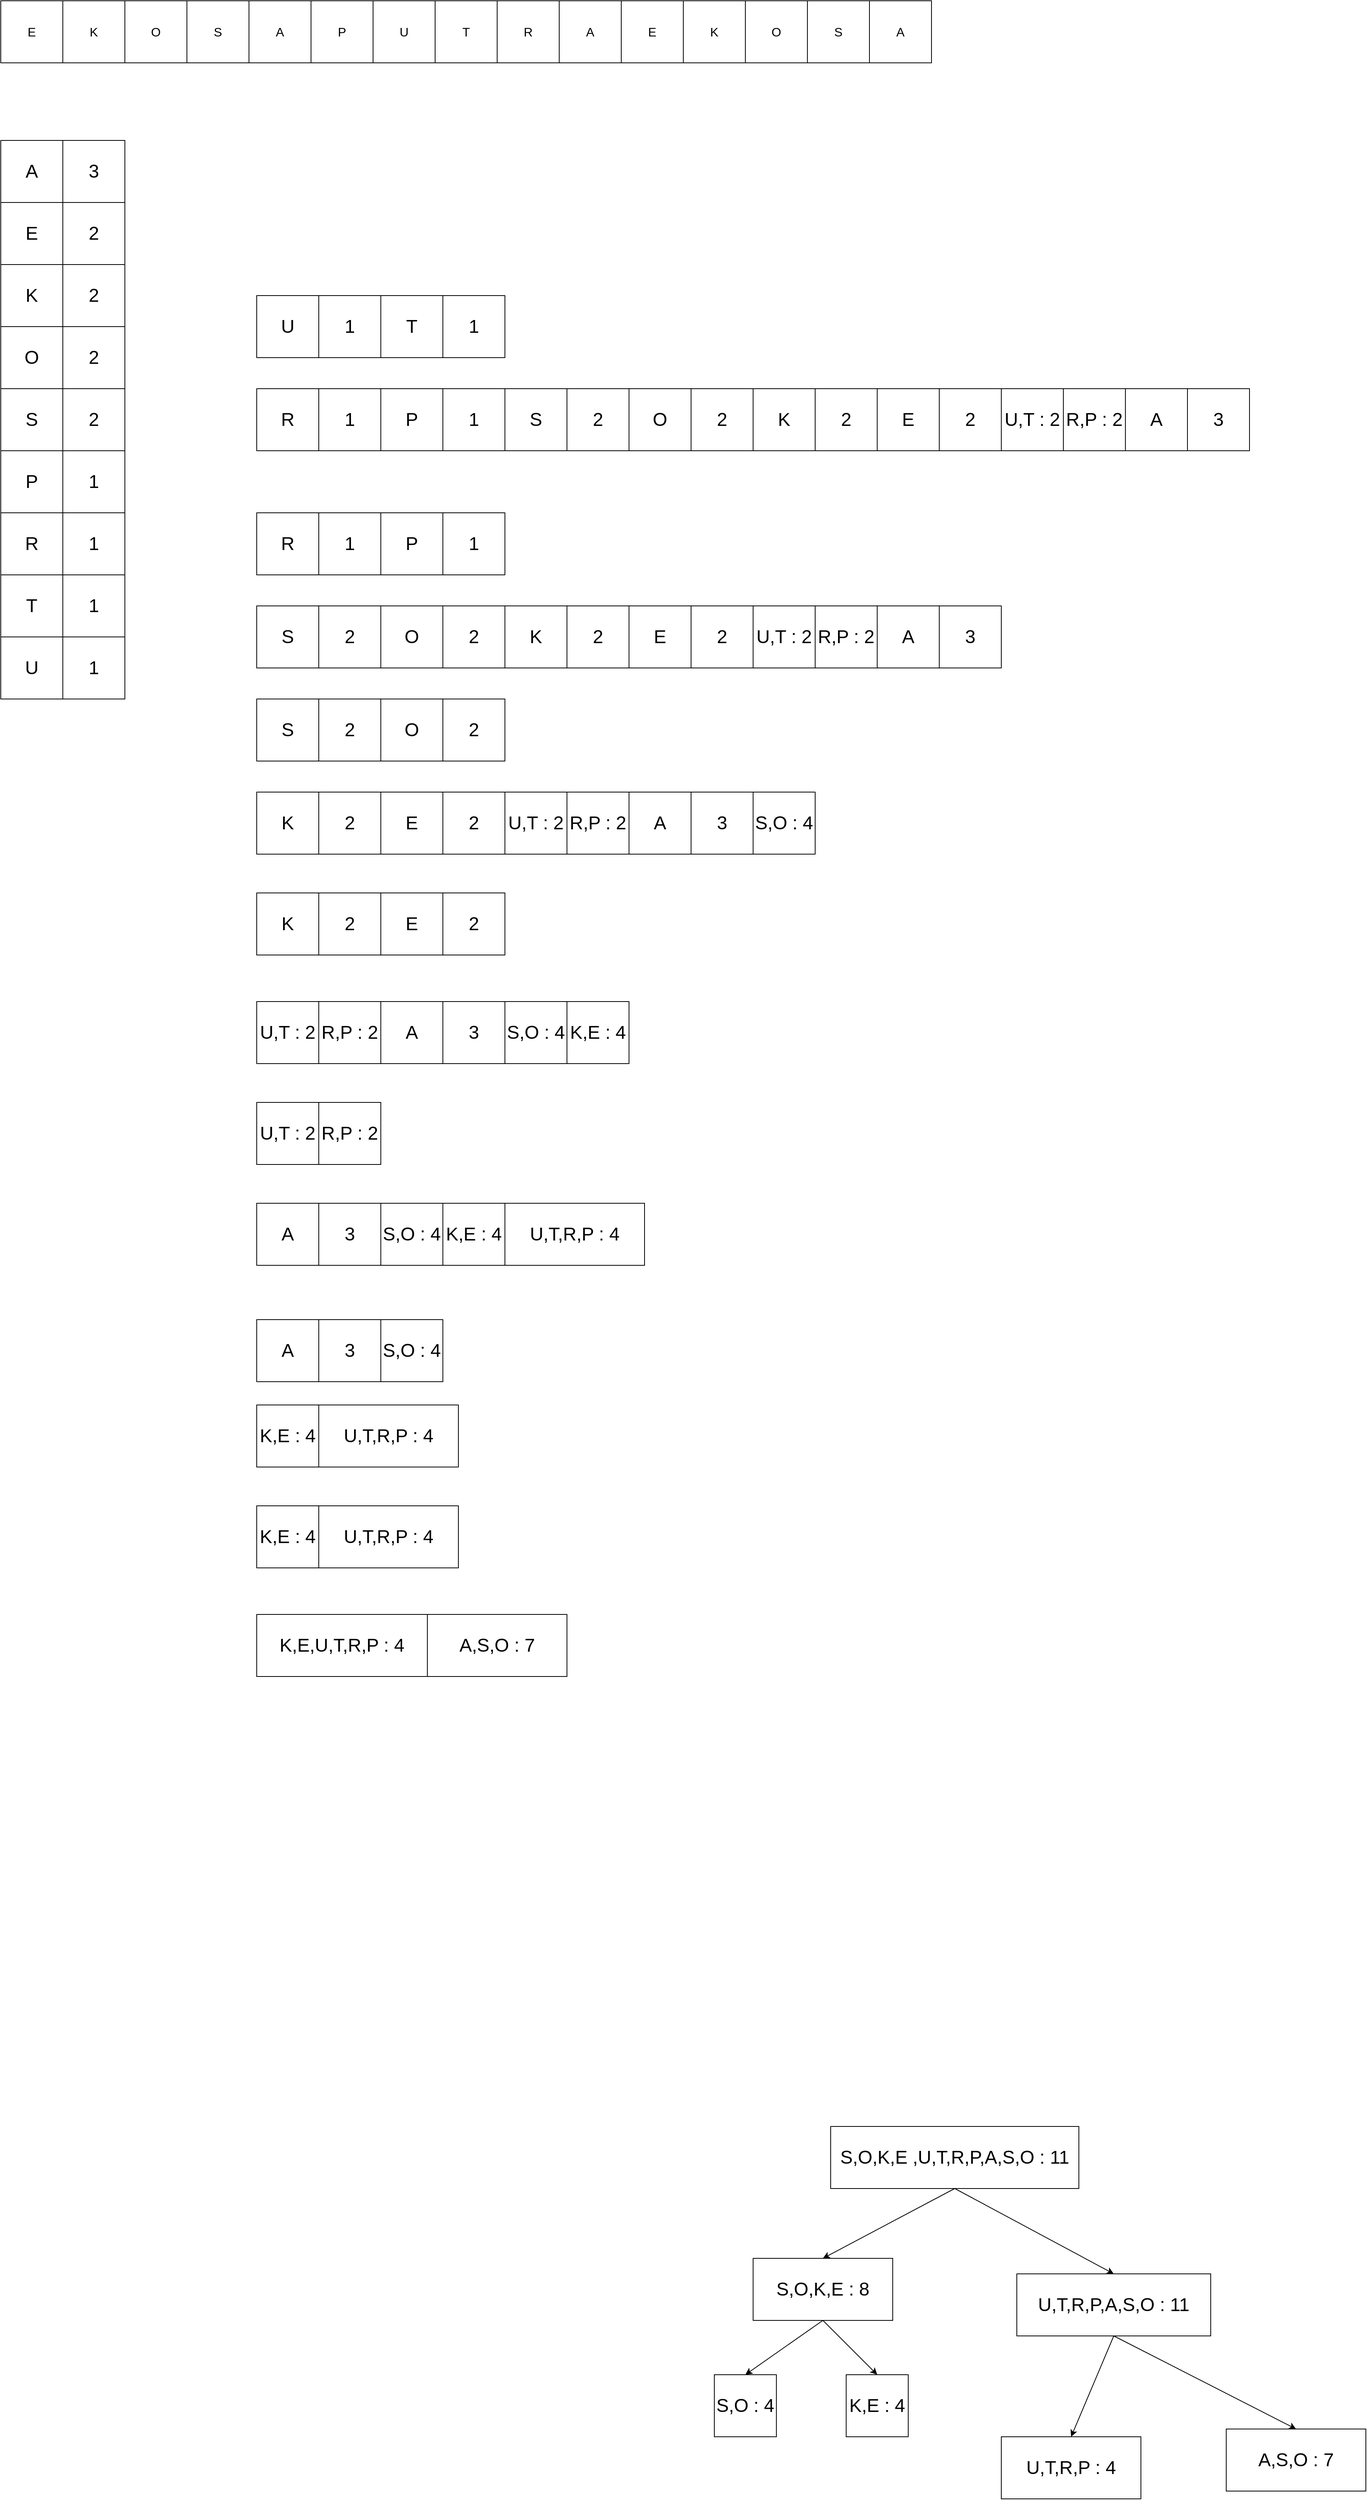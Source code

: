 <mxfile version="14.1.9" type="github">
  <diagram id="KEnG766yOONvj4ruCacH" name="Halaman-1">
    <mxGraphModel dx="1806" dy="1066" grid="1" gridSize="10" guides="1" tooltips="1" connect="1" arrows="1" fold="1" page="1" pageScale="1" pageWidth="50000" pageHeight="50000" math="0" shadow="0">
      <root>
        <mxCell id="0" />
        <mxCell id="1" parent="0" />
        <mxCell id="IFljUYkTpTAAz3V6eXWY-1" value="&lt;font size=&quot;3&quot;&gt;E&lt;/font&gt;" style="whiteSpace=wrap;html=1;aspect=fixed;" vertex="1" parent="1">
          <mxGeometry x="70" y="60" width="80" height="80" as="geometry" />
        </mxCell>
        <mxCell id="IFljUYkTpTAAz3V6eXWY-2" value="&lt;font size=&quot;3&quot;&gt;K&lt;/font&gt;" style="whiteSpace=wrap;html=1;aspect=fixed;" vertex="1" parent="1">
          <mxGeometry x="150" y="60" width="80" height="80" as="geometry" />
        </mxCell>
        <mxCell id="IFljUYkTpTAAz3V6eXWY-3" value="&lt;font size=&quot;3&quot;&gt;O&lt;/font&gt;" style="whiteSpace=wrap;html=1;aspect=fixed;" vertex="1" parent="1">
          <mxGeometry x="230" y="60" width="80" height="80" as="geometry" />
        </mxCell>
        <mxCell id="IFljUYkTpTAAz3V6eXWY-4" value="&lt;font size=&quot;3&quot;&gt;S&lt;/font&gt;" style="whiteSpace=wrap;html=1;aspect=fixed;" vertex="1" parent="1">
          <mxGeometry x="310" y="60" width="80" height="80" as="geometry" />
        </mxCell>
        <mxCell id="IFljUYkTpTAAz3V6eXWY-5" value="&lt;font size=&quot;3&quot;&gt;A&lt;/font&gt;" style="whiteSpace=wrap;html=1;aspect=fixed;" vertex="1" parent="1">
          <mxGeometry x="390" y="60" width="80" height="80" as="geometry" />
        </mxCell>
        <mxCell id="IFljUYkTpTAAz3V6eXWY-6" value="&lt;font size=&quot;3&quot;&gt;P&lt;/font&gt;" style="whiteSpace=wrap;html=1;aspect=fixed;" vertex="1" parent="1">
          <mxGeometry x="470" y="60" width="80" height="80" as="geometry" />
        </mxCell>
        <mxCell id="IFljUYkTpTAAz3V6eXWY-7" value="&lt;font size=&quot;3&quot;&gt;U&lt;/font&gt;" style="whiteSpace=wrap;html=1;aspect=fixed;" vertex="1" parent="1">
          <mxGeometry x="550" y="60" width="80" height="80" as="geometry" />
        </mxCell>
        <mxCell id="IFljUYkTpTAAz3V6eXWY-8" value="&lt;font size=&quot;3&quot;&gt;T&lt;/font&gt;" style="whiteSpace=wrap;html=1;aspect=fixed;" vertex="1" parent="1">
          <mxGeometry x="630" y="60" width="80" height="80" as="geometry" />
        </mxCell>
        <mxCell id="IFljUYkTpTAAz3V6eXWY-9" value="&lt;font size=&quot;3&quot;&gt;R&lt;/font&gt;" style="whiteSpace=wrap;html=1;aspect=fixed;" vertex="1" parent="1">
          <mxGeometry x="710" y="60" width="80" height="80" as="geometry" />
        </mxCell>
        <mxCell id="IFljUYkTpTAAz3V6eXWY-10" value="&lt;font size=&quot;3&quot;&gt;A&lt;/font&gt;" style="whiteSpace=wrap;html=1;aspect=fixed;" vertex="1" parent="1">
          <mxGeometry x="790" y="60" width="80" height="80" as="geometry" />
        </mxCell>
        <mxCell id="IFljUYkTpTAAz3V6eXWY-11" value="&lt;font size=&quot;3&quot;&gt;E&lt;/font&gt;" style="whiteSpace=wrap;html=1;aspect=fixed;" vertex="1" parent="1">
          <mxGeometry x="870" y="60" width="80" height="80" as="geometry" />
        </mxCell>
        <mxCell id="IFljUYkTpTAAz3V6eXWY-12" value="&lt;font size=&quot;3&quot;&gt;K&lt;/font&gt;" style="whiteSpace=wrap;html=1;aspect=fixed;" vertex="1" parent="1">
          <mxGeometry x="950" y="60" width="80" height="80" as="geometry" />
        </mxCell>
        <mxCell id="IFljUYkTpTAAz3V6eXWY-13" value="&lt;font size=&quot;3&quot;&gt;O&lt;/font&gt;" style="whiteSpace=wrap;html=1;aspect=fixed;" vertex="1" parent="1">
          <mxGeometry x="1030" y="60" width="80" height="80" as="geometry" />
        </mxCell>
        <mxCell id="IFljUYkTpTAAz3V6eXWY-14" value="&lt;font size=&quot;3&quot;&gt;S&lt;/font&gt;" style="whiteSpace=wrap;html=1;aspect=fixed;" vertex="1" parent="1">
          <mxGeometry x="1110" y="60" width="80" height="80" as="geometry" />
        </mxCell>
        <mxCell id="IFljUYkTpTAAz3V6eXWY-15" value="&lt;font size=&quot;3&quot;&gt;A&lt;/font&gt;" style="whiteSpace=wrap;html=1;aspect=fixed;" vertex="1" parent="1">
          <mxGeometry x="1190" y="60" width="80" height="80" as="geometry" />
        </mxCell>
        <mxCell id="IFljUYkTpTAAz3V6eXWY-16" value="&lt;font style=&quot;font-size: 24px&quot;&gt;E&lt;/font&gt;" style="whiteSpace=wrap;html=1;aspect=fixed;" vertex="1" parent="1">
          <mxGeometry x="70" y="320" width="80" height="80" as="geometry" />
        </mxCell>
        <mxCell id="IFljUYkTpTAAz3V6eXWY-17" value="&lt;font style=&quot;font-size: 24px&quot;&gt;K&lt;/font&gt;" style="whiteSpace=wrap;html=1;aspect=fixed;" vertex="1" parent="1">
          <mxGeometry x="70" y="400" width="80" height="80" as="geometry" />
        </mxCell>
        <mxCell id="IFljUYkTpTAAz3V6eXWY-18" value="&lt;font style=&quot;font-size: 24px&quot;&gt;O&lt;/font&gt;" style="whiteSpace=wrap;html=1;aspect=fixed;" vertex="1" parent="1">
          <mxGeometry x="70" y="480" width="80" height="80" as="geometry" />
        </mxCell>
        <mxCell id="IFljUYkTpTAAz3V6eXWY-19" value="&lt;font style=&quot;font-size: 24px&quot;&gt;S&lt;/font&gt;" style="whiteSpace=wrap;html=1;aspect=fixed;" vertex="1" parent="1">
          <mxGeometry x="70" y="560" width="80" height="80" as="geometry" />
        </mxCell>
        <mxCell id="IFljUYkTpTAAz3V6eXWY-20" value="&lt;font style=&quot;font-size: 24px&quot;&gt;A&lt;/font&gt;" style="whiteSpace=wrap;html=1;aspect=fixed;" vertex="1" parent="1">
          <mxGeometry x="70" y="240" width="80" height="80" as="geometry" />
        </mxCell>
        <mxCell id="IFljUYkTpTAAz3V6eXWY-21" value="&lt;font style=&quot;font-size: 24px&quot;&gt;2&lt;/font&gt;" style="whiteSpace=wrap;html=1;aspect=fixed;" vertex="1" parent="1">
          <mxGeometry x="150" y="320" width="80" height="80" as="geometry" />
        </mxCell>
        <mxCell id="IFljUYkTpTAAz3V6eXWY-22" value="&lt;font style=&quot;font-size: 24px&quot;&gt;2&lt;/font&gt;" style="whiteSpace=wrap;html=1;aspect=fixed;" vertex="1" parent="1">
          <mxGeometry x="150" y="400" width="80" height="80" as="geometry" />
        </mxCell>
        <mxCell id="IFljUYkTpTAAz3V6eXWY-23" value="&lt;font style=&quot;font-size: 24px&quot;&gt;2&lt;/font&gt;" style="whiteSpace=wrap;html=1;aspect=fixed;" vertex="1" parent="1">
          <mxGeometry x="150" y="480" width="80" height="80" as="geometry" />
        </mxCell>
        <mxCell id="IFljUYkTpTAAz3V6eXWY-24" value="&lt;font style=&quot;font-size: 24px&quot;&gt;2&lt;/font&gt;" style="whiteSpace=wrap;html=1;aspect=fixed;" vertex="1" parent="1">
          <mxGeometry x="150" y="560" width="80" height="80" as="geometry" />
        </mxCell>
        <mxCell id="IFljUYkTpTAAz3V6eXWY-25" value="&lt;font style=&quot;font-size: 24px&quot;&gt;3&lt;/font&gt;" style="whiteSpace=wrap;html=1;aspect=fixed;" vertex="1" parent="1">
          <mxGeometry x="150" y="240" width="80" height="80" as="geometry" />
        </mxCell>
        <mxCell id="IFljUYkTpTAAz3V6eXWY-26" value="&lt;font style=&quot;font-size: 24px&quot;&gt;P&lt;/font&gt;" style="whiteSpace=wrap;html=1;aspect=fixed;" vertex="1" parent="1">
          <mxGeometry x="70" y="640" width="80" height="80" as="geometry" />
        </mxCell>
        <mxCell id="IFljUYkTpTAAz3V6eXWY-27" value="&lt;span style=&quot;font-size: 24px&quot;&gt;1&lt;/span&gt;" style="whiteSpace=wrap;html=1;aspect=fixed;" vertex="1" parent="1">
          <mxGeometry x="150" y="640" width="80" height="80" as="geometry" />
        </mxCell>
        <mxCell id="IFljUYkTpTAAz3V6eXWY-28" value="&lt;font style=&quot;font-size: 24px&quot;&gt;U&lt;/font&gt;" style="whiteSpace=wrap;html=1;aspect=fixed;" vertex="1" parent="1">
          <mxGeometry x="70" y="880" width="80" height="80" as="geometry" />
        </mxCell>
        <mxCell id="IFljUYkTpTAAz3V6eXWY-29" value="&lt;span style=&quot;font-size: 24px&quot;&gt;1&lt;/span&gt;" style="whiteSpace=wrap;html=1;aspect=fixed;" vertex="1" parent="1">
          <mxGeometry x="150" y="880" width="80" height="80" as="geometry" />
        </mxCell>
        <mxCell id="IFljUYkTpTAAz3V6eXWY-30" value="&lt;font style=&quot;font-size: 24px&quot;&gt;T&lt;/font&gt;" style="whiteSpace=wrap;html=1;aspect=fixed;" vertex="1" parent="1">
          <mxGeometry x="70" y="800" width="80" height="80" as="geometry" />
        </mxCell>
        <mxCell id="IFljUYkTpTAAz3V6eXWY-31" value="&lt;span style=&quot;font-size: 24px&quot;&gt;1&lt;/span&gt;" style="whiteSpace=wrap;html=1;aspect=fixed;" vertex="1" parent="1">
          <mxGeometry x="150" y="800" width="80" height="80" as="geometry" />
        </mxCell>
        <mxCell id="IFljUYkTpTAAz3V6eXWY-32" value="&lt;font style=&quot;font-size: 24px&quot;&gt;R&lt;/font&gt;" style="whiteSpace=wrap;html=1;aspect=fixed;" vertex="1" parent="1">
          <mxGeometry x="70" y="720" width="80" height="80" as="geometry" />
        </mxCell>
        <mxCell id="IFljUYkTpTAAz3V6eXWY-33" value="&lt;span style=&quot;font-size: 24px&quot;&gt;1&lt;/span&gt;" style="whiteSpace=wrap;html=1;aspect=fixed;" vertex="1" parent="1">
          <mxGeometry x="150" y="720" width="80" height="80" as="geometry" />
        </mxCell>
        <mxCell id="IFljUYkTpTAAz3V6eXWY-81" value="&lt;font style=&quot;font-size: 24px&quot;&gt;R&lt;/font&gt;" style="whiteSpace=wrap;html=1;aspect=fixed;" vertex="1" parent="1">
          <mxGeometry x="400" y="560" width="80" height="80" as="geometry" />
        </mxCell>
        <mxCell id="IFljUYkTpTAAz3V6eXWY-82" value="&lt;span style=&quot;font-size: 24px&quot;&gt;1&lt;/span&gt;" style="whiteSpace=wrap;html=1;aspect=fixed;" vertex="1" parent="1">
          <mxGeometry x="480" y="560" width="80" height="80" as="geometry" />
        </mxCell>
        <mxCell id="IFljUYkTpTAAz3V6eXWY-83" value="&lt;font style=&quot;font-size: 24px&quot;&gt;P&lt;/font&gt;" style="whiteSpace=wrap;html=1;aspect=fixed;" vertex="1" parent="1">
          <mxGeometry x="560" y="560" width="80" height="80" as="geometry" />
        </mxCell>
        <mxCell id="IFljUYkTpTAAz3V6eXWY-84" value="&lt;span style=&quot;font-size: 24px&quot;&gt;1&lt;/span&gt;" style="whiteSpace=wrap;html=1;aspect=fixed;" vertex="1" parent="1">
          <mxGeometry x="640" y="560" width="80" height="80" as="geometry" />
        </mxCell>
        <mxCell id="IFljUYkTpTAAz3V6eXWY-85" value="&lt;font style=&quot;font-size: 24px&quot;&gt;S&lt;/font&gt;" style="whiteSpace=wrap;html=1;aspect=fixed;" vertex="1" parent="1">
          <mxGeometry x="400" y="840" width="80" height="80" as="geometry" />
        </mxCell>
        <mxCell id="IFljUYkTpTAAz3V6eXWY-86" value="&lt;font style=&quot;font-size: 24px&quot;&gt;2&lt;/font&gt;" style="whiteSpace=wrap;html=1;aspect=fixed;" vertex="1" parent="1">
          <mxGeometry x="480" y="840" width="80" height="80" as="geometry" />
        </mxCell>
        <mxCell id="IFljUYkTpTAAz3V6eXWY-87" value="&lt;font style=&quot;font-size: 24px&quot;&gt;O&lt;/font&gt;" style="whiteSpace=wrap;html=1;aspect=fixed;" vertex="1" parent="1">
          <mxGeometry x="560" y="840" width="80" height="80" as="geometry" />
        </mxCell>
        <mxCell id="IFljUYkTpTAAz3V6eXWY-88" value="&lt;font style=&quot;font-size: 24px&quot;&gt;2&lt;/font&gt;" style="whiteSpace=wrap;html=1;aspect=fixed;" vertex="1" parent="1">
          <mxGeometry x="640" y="840" width="80" height="80" as="geometry" />
        </mxCell>
        <mxCell id="IFljUYkTpTAAz3V6eXWY-89" value="&lt;font style=&quot;font-size: 24px&quot;&gt;K&lt;/font&gt;" style="whiteSpace=wrap;html=1;aspect=fixed;" vertex="1" parent="1">
          <mxGeometry x="720" y="840" width="80" height="80" as="geometry" />
        </mxCell>
        <mxCell id="IFljUYkTpTAAz3V6eXWY-90" value="&lt;font style=&quot;font-size: 24px&quot;&gt;2&lt;/font&gt;" style="whiteSpace=wrap;html=1;aspect=fixed;" vertex="1" parent="1">
          <mxGeometry x="800" y="840" width="80" height="80" as="geometry" />
        </mxCell>
        <mxCell id="IFljUYkTpTAAz3V6eXWY-91" value="&lt;font style=&quot;font-size: 24px&quot;&gt;E&lt;/font&gt;" style="whiteSpace=wrap;html=1;aspect=fixed;" vertex="1" parent="1">
          <mxGeometry x="880" y="840" width="80" height="80" as="geometry" />
        </mxCell>
        <mxCell id="IFljUYkTpTAAz3V6eXWY-92" value="&lt;font style=&quot;font-size: 24px&quot;&gt;2&lt;/font&gt;" style="whiteSpace=wrap;html=1;aspect=fixed;" vertex="1" parent="1">
          <mxGeometry x="960" y="840" width="80" height="80" as="geometry" />
        </mxCell>
        <mxCell id="IFljUYkTpTAAz3V6eXWY-93" value="&lt;font style=&quot;font-size: 24px&quot;&gt;A&lt;/font&gt;" style="whiteSpace=wrap;html=1;aspect=fixed;" vertex="1" parent="1">
          <mxGeometry x="1200" y="840" width="80" height="80" as="geometry" />
        </mxCell>
        <mxCell id="IFljUYkTpTAAz3V6eXWY-94" value="&lt;font style=&quot;font-size: 24px&quot;&gt;3&lt;/font&gt;" style="whiteSpace=wrap;html=1;aspect=fixed;" vertex="1" parent="1">
          <mxGeometry x="1280" y="840" width="80" height="80" as="geometry" />
        </mxCell>
        <mxCell id="IFljUYkTpTAAz3V6eXWY-95" value="&lt;font style=&quot;font-size: 24px&quot;&gt;U&lt;/font&gt;" style="whiteSpace=wrap;html=1;aspect=fixed;" vertex="1" parent="1">
          <mxGeometry x="400" y="440" width="80" height="80" as="geometry" />
        </mxCell>
        <mxCell id="IFljUYkTpTAAz3V6eXWY-96" value="&lt;span style=&quot;font-size: 24px&quot;&gt;1&lt;/span&gt;" style="whiteSpace=wrap;html=1;aspect=fixed;" vertex="1" parent="1">
          <mxGeometry x="480" y="440" width="80" height="80" as="geometry" />
        </mxCell>
        <mxCell id="IFljUYkTpTAAz3V6eXWY-97" value="&lt;font style=&quot;font-size: 24px&quot;&gt;T&lt;/font&gt;" style="whiteSpace=wrap;html=1;aspect=fixed;" vertex="1" parent="1">
          <mxGeometry x="560" y="440" width="80" height="80" as="geometry" />
        </mxCell>
        <mxCell id="IFljUYkTpTAAz3V6eXWY-98" value="&lt;span style=&quot;font-size: 24px&quot;&gt;1&lt;/span&gt;" style="whiteSpace=wrap;html=1;aspect=fixed;" vertex="1" parent="1">
          <mxGeometry x="640" y="440" width="80" height="80" as="geometry" />
        </mxCell>
        <mxCell id="IFljUYkTpTAAz3V6eXWY-99" value="&lt;span style=&quot;font-size: 24px&quot;&gt;U,T : 2&lt;/span&gt;" style="whiteSpace=wrap;html=1;aspect=fixed;" vertex="1" parent="1">
          <mxGeometry x="1040" y="840" width="80" height="80" as="geometry" />
        </mxCell>
        <mxCell id="IFljUYkTpTAAz3V6eXWY-105" value="&lt;font style=&quot;font-size: 24px&quot;&gt;R&lt;/font&gt;" style="whiteSpace=wrap;html=1;aspect=fixed;" vertex="1" parent="1">
          <mxGeometry x="400" y="720" width="80" height="80" as="geometry" />
        </mxCell>
        <mxCell id="IFljUYkTpTAAz3V6eXWY-106" value="&lt;span style=&quot;font-size: 24px&quot;&gt;1&lt;/span&gt;" style="whiteSpace=wrap;html=1;aspect=fixed;" vertex="1" parent="1">
          <mxGeometry x="480" y="720" width="80" height="80" as="geometry" />
        </mxCell>
        <mxCell id="IFljUYkTpTAAz3V6eXWY-107" value="&lt;font style=&quot;font-size: 24px&quot;&gt;P&lt;/font&gt;" style="whiteSpace=wrap;html=1;aspect=fixed;" vertex="1" parent="1">
          <mxGeometry x="560" y="720" width="80" height="80" as="geometry" />
        </mxCell>
        <mxCell id="IFljUYkTpTAAz3V6eXWY-108" value="&lt;span style=&quot;font-size: 24px&quot;&gt;1&lt;/span&gt;" style="whiteSpace=wrap;html=1;aspect=fixed;" vertex="1" parent="1">
          <mxGeometry x="640" y="720" width="80" height="80" as="geometry" />
        </mxCell>
        <mxCell id="IFljUYkTpTAAz3V6eXWY-109" value="&lt;span style=&quot;font-size: 24px&quot;&gt;R,P : 2&lt;/span&gt;" style="whiteSpace=wrap;html=1;aspect=fixed;" vertex="1" parent="1">
          <mxGeometry x="1120" y="840" width="80" height="80" as="geometry" />
        </mxCell>
        <mxCell id="IFljUYkTpTAAz3V6eXWY-110" value="&lt;font style=&quot;font-size: 24px&quot;&gt;S&lt;/font&gt;" style="whiteSpace=wrap;html=1;aspect=fixed;" vertex="1" parent="1">
          <mxGeometry x="400" y="960" width="80" height="80" as="geometry" />
        </mxCell>
        <mxCell id="IFljUYkTpTAAz3V6eXWY-111" value="&lt;font style=&quot;font-size: 24px&quot;&gt;2&lt;/font&gt;" style="whiteSpace=wrap;html=1;aspect=fixed;" vertex="1" parent="1">
          <mxGeometry x="480" y="960" width="80" height="80" as="geometry" />
        </mxCell>
        <mxCell id="IFljUYkTpTAAz3V6eXWY-112" value="&lt;font style=&quot;font-size: 24px&quot;&gt;O&lt;/font&gt;" style="whiteSpace=wrap;html=1;aspect=fixed;" vertex="1" parent="1">
          <mxGeometry x="560" y="960" width="80" height="80" as="geometry" />
        </mxCell>
        <mxCell id="IFljUYkTpTAAz3V6eXWY-113" value="&lt;font style=&quot;font-size: 24px&quot;&gt;2&lt;/font&gt;" style="whiteSpace=wrap;html=1;aspect=fixed;" vertex="1" parent="1">
          <mxGeometry x="640" y="960" width="80" height="80" as="geometry" />
        </mxCell>
        <mxCell id="IFljUYkTpTAAz3V6eXWY-114" value="&lt;font style=&quot;font-size: 24px&quot;&gt;S,O : 4&lt;/font&gt;" style="whiteSpace=wrap;html=1;aspect=fixed;" vertex="1" parent="1">
          <mxGeometry x="1040" y="1080" width="80" height="80" as="geometry" />
        </mxCell>
        <mxCell id="IFljUYkTpTAAz3V6eXWY-115" value="&lt;font style=&quot;font-size: 24px&quot;&gt;K&lt;/font&gt;" style="whiteSpace=wrap;html=1;aspect=fixed;" vertex="1" parent="1">
          <mxGeometry x="400" y="1080" width="80" height="80" as="geometry" />
        </mxCell>
        <mxCell id="IFljUYkTpTAAz3V6eXWY-116" value="&lt;font style=&quot;font-size: 24px&quot;&gt;2&lt;/font&gt;" style="whiteSpace=wrap;html=1;aspect=fixed;" vertex="1" parent="1">
          <mxGeometry x="480" y="1080" width="80" height="80" as="geometry" />
        </mxCell>
        <mxCell id="IFljUYkTpTAAz3V6eXWY-117" value="&lt;font style=&quot;font-size: 24px&quot;&gt;E&lt;/font&gt;" style="whiteSpace=wrap;html=1;aspect=fixed;" vertex="1" parent="1">
          <mxGeometry x="560" y="1080" width="80" height="80" as="geometry" />
        </mxCell>
        <mxCell id="IFljUYkTpTAAz3V6eXWY-118" value="&lt;font style=&quot;font-size: 24px&quot;&gt;2&lt;/font&gt;" style="whiteSpace=wrap;html=1;aspect=fixed;" vertex="1" parent="1">
          <mxGeometry x="640" y="1080" width="80" height="80" as="geometry" />
        </mxCell>
        <mxCell id="IFljUYkTpTAAz3V6eXWY-119" value="&lt;font style=&quot;font-size: 24px&quot;&gt;A&lt;/font&gt;" style="whiteSpace=wrap;html=1;aspect=fixed;" vertex="1" parent="1">
          <mxGeometry x="880" y="1080" width="80" height="80" as="geometry" />
        </mxCell>
        <mxCell id="IFljUYkTpTAAz3V6eXWY-120" value="&lt;font style=&quot;font-size: 24px&quot;&gt;3&lt;/font&gt;" style="whiteSpace=wrap;html=1;aspect=fixed;" vertex="1" parent="1">
          <mxGeometry x="960" y="1080" width="80" height="80" as="geometry" />
        </mxCell>
        <mxCell id="IFljUYkTpTAAz3V6eXWY-121" value="&lt;span style=&quot;font-size: 24px&quot;&gt;U,T : 2&lt;/span&gt;" style="whiteSpace=wrap;html=1;aspect=fixed;" vertex="1" parent="1">
          <mxGeometry x="720" y="1080" width="80" height="80" as="geometry" />
        </mxCell>
        <mxCell id="IFljUYkTpTAAz3V6eXWY-122" value="&lt;span style=&quot;font-size: 24px&quot;&gt;R,P : 2&lt;/span&gt;" style="whiteSpace=wrap;html=1;aspect=fixed;" vertex="1" parent="1">
          <mxGeometry x="800" y="1080" width="80" height="80" as="geometry" />
        </mxCell>
        <mxCell id="IFljUYkTpTAAz3V6eXWY-123" value="&lt;font style=&quot;font-size: 24px&quot;&gt;K&lt;/font&gt;" style="whiteSpace=wrap;html=1;aspect=fixed;" vertex="1" parent="1">
          <mxGeometry x="400" y="1210" width="80" height="80" as="geometry" />
        </mxCell>
        <mxCell id="IFljUYkTpTAAz3V6eXWY-124" value="&lt;font style=&quot;font-size: 24px&quot;&gt;2&lt;/font&gt;" style="whiteSpace=wrap;html=1;aspect=fixed;" vertex="1" parent="1">
          <mxGeometry x="480" y="1210" width="80" height="80" as="geometry" />
        </mxCell>
        <mxCell id="IFljUYkTpTAAz3V6eXWY-125" value="&lt;font style=&quot;font-size: 24px&quot;&gt;E&lt;/font&gt;" style="whiteSpace=wrap;html=1;aspect=fixed;" vertex="1" parent="1">
          <mxGeometry x="560" y="1210" width="80" height="80" as="geometry" />
        </mxCell>
        <mxCell id="IFljUYkTpTAAz3V6eXWY-126" value="&lt;font style=&quot;font-size: 24px&quot;&gt;2&lt;/font&gt;" style="whiteSpace=wrap;html=1;aspect=fixed;" vertex="1" parent="1">
          <mxGeometry x="640" y="1210" width="80" height="80" as="geometry" />
        </mxCell>
        <mxCell id="IFljUYkTpTAAz3V6eXWY-127" value="&lt;font style=&quot;font-size: 24px&quot;&gt;K,E : 4&lt;/font&gt;" style="whiteSpace=wrap;html=1;aspect=fixed;" vertex="1" parent="1">
          <mxGeometry x="640" y="1610" width="80" height="80" as="geometry" />
        </mxCell>
        <mxCell id="IFljUYkTpTAAz3V6eXWY-128" value="&lt;font style=&quot;font-size: 24px&quot;&gt;S,O : 4&lt;/font&gt;" style="whiteSpace=wrap;html=1;aspect=fixed;" vertex="1" parent="1">
          <mxGeometry x="560" y="1610" width="80" height="80" as="geometry" />
        </mxCell>
        <mxCell id="IFljUYkTpTAAz3V6eXWY-129" value="&lt;font style=&quot;font-size: 24px&quot;&gt;A&lt;/font&gt;" style="whiteSpace=wrap;html=1;aspect=fixed;" vertex="1" parent="1">
          <mxGeometry x="400" y="1610" width="80" height="80" as="geometry" />
        </mxCell>
        <mxCell id="IFljUYkTpTAAz3V6eXWY-130" value="&lt;font style=&quot;font-size: 24px&quot;&gt;3&lt;/font&gt;" style="whiteSpace=wrap;html=1;aspect=fixed;" vertex="1" parent="1">
          <mxGeometry x="480" y="1610" width="80" height="80" as="geometry" />
        </mxCell>
        <mxCell id="IFljUYkTpTAAz3V6eXWY-131" value="&lt;span style=&quot;font-size: 24px&quot;&gt;U,T : 2&lt;/span&gt;" style="whiteSpace=wrap;html=1;aspect=fixed;" vertex="1" parent="1">
          <mxGeometry x="400" y="1350" width="80" height="80" as="geometry" />
        </mxCell>
        <mxCell id="IFljUYkTpTAAz3V6eXWY-132" value="&lt;span style=&quot;font-size: 24px&quot;&gt;R,P : 2&lt;/span&gt;" style="whiteSpace=wrap;html=1;aspect=fixed;" vertex="1" parent="1">
          <mxGeometry x="480" y="1350" width="80" height="80" as="geometry" />
        </mxCell>
        <mxCell id="IFljUYkTpTAAz3V6eXWY-133" value="&lt;span style=&quot;font-size: 24px&quot;&gt;U,T : 2&lt;/span&gt;" style="whiteSpace=wrap;html=1;aspect=fixed;" vertex="1" parent="1">
          <mxGeometry x="400" y="1480" width="80" height="80" as="geometry" />
        </mxCell>
        <mxCell id="IFljUYkTpTAAz3V6eXWY-134" value="&lt;span style=&quot;font-size: 24px&quot;&gt;R,P : 2&lt;/span&gt;" style="whiteSpace=wrap;html=1;aspect=fixed;" vertex="1" parent="1">
          <mxGeometry x="480" y="1480" width="80" height="80" as="geometry" />
        </mxCell>
        <mxCell id="IFljUYkTpTAAz3V6eXWY-139" value="&lt;font style=&quot;font-size: 24px&quot;&gt;U,T,R,P : 4&lt;/font&gt;" style="rounded=0;whiteSpace=wrap;html=1;" vertex="1" parent="1">
          <mxGeometry x="720" y="1610" width="180" height="80" as="geometry" />
        </mxCell>
        <mxCell id="IFljUYkTpTAAz3V6eXWY-140" value="&lt;font style=&quot;font-size: 24px&quot;&gt;K,E : 4&lt;/font&gt;" style="whiteSpace=wrap;html=1;aspect=fixed;" vertex="1" parent="1">
          <mxGeometry x="800" y="1350" width="80" height="80" as="geometry" />
        </mxCell>
        <mxCell id="IFljUYkTpTAAz3V6eXWY-141" value="&lt;font style=&quot;font-size: 24px&quot;&gt;S,O : 4&lt;/font&gt;" style="whiteSpace=wrap;html=1;aspect=fixed;" vertex="1" parent="1">
          <mxGeometry x="720" y="1350" width="80" height="80" as="geometry" />
        </mxCell>
        <mxCell id="IFljUYkTpTAAz3V6eXWY-142" value="&lt;font style=&quot;font-size: 24px&quot;&gt;A&lt;/font&gt;" style="whiteSpace=wrap;html=1;aspect=fixed;" vertex="1" parent="1">
          <mxGeometry x="560" y="1350" width="80" height="80" as="geometry" />
        </mxCell>
        <mxCell id="IFljUYkTpTAAz3V6eXWY-143" value="&lt;font style=&quot;font-size: 24px&quot;&gt;3&lt;/font&gt;" style="whiteSpace=wrap;html=1;aspect=fixed;" vertex="1" parent="1">
          <mxGeometry x="640" y="1350" width="80" height="80" as="geometry" />
        </mxCell>
        <mxCell id="IFljUYkTpTAAz3V6eXWY-145" value="&lt;font style=&quot;font-size: 24px&quot;&gt;S,O : 4&lt;/font&gt;" style="whiteSpace=wrap;html=1;aspect=fixed;" vertex="1" parent="1">
          <mxGeometry x="560" y="1760" width="80" height="80" as="geometry" />
        </mxCell>
        <mxCell id="IFljUYkTpTAAz3V6eXWY-146" value="&lt;font style=&quot;font-size: 24px&quot;&gt;A&lt;/font&gt;" style="whiteSpace=wrap;html=1;aspect=fixed;" vertex="1" parent="1">
          <mxGeometry x="400" y="1760" width="80" height="80" as="geometry" />
        </mxCell>
        <mxCell id="IFljUYkTpTAAz3V6eXWY-147" value="&lt;font style=&quot;font-size: 24px&quot;&gt;3&lt;/font&gt;" style="whiteSpace=wrap;html=1;aspect=fixed;" vertex="1" parent="1">
          <mxGeometry x="480" y="1760" width="80" height="80" as="geometry" />
        </mxCell>
        <mxCell id="IFljUYkTpTAAz3V6eXWY-149" value="&lt;span style=&quot;font-size: 24px&quot;&gt;A,S,O : 7&lt;/span&gt;" style="rounded=0;whiteSpace=wrap;html=1;" vertex="1" parent="1">
          <mxGeometry x="620" y="2140" width="180" height="80" as="geometry" />
        </mxCell>
        <mxCell id="IFljUYkTpTAAz3V6eXWY-150" value="&lt;font style=&quot;font-size: 24px&quot;&gt;K,E : 4&lt;/font&gt;" style="whiteSpace=wrap;html=1;aspect=fixed;" vertex="1" parent="1">
          <mxGeometry x="400" y="1870" width="80" height="80" as="geometry" />
        </mxCell>
        <mxCell id="IFljUYkTpTAAz3V6eXWY-154" value="&lt;font style=&quot;font-size: 24px&quot;&gt;U,T,R,P : 4&lt;/font&gt;" style="rounded=0;whiteSpace=wrap;html=1;" vertex="1" parent="1">
          <mxGeometry x="480" y="1870" width="180" height="80" as="geometry" />
        </mxCell>
        <mxCell id="IFljUYkTpTAAz3V6eXWY-160" value="&lt;span style=&quot;font-size: 24px&quot;&gt;A,S,O : 7&lt;/span&gt;" style="rounded=0;whiteSpace=wrap;html=1;" vertex="1" parent="1">
          <mxGeometry x="1650" y="3190" width="180" height="80" as="geometry" />
        </mxCell>
        <mxCell id="IFljUYkTpTAAz3V6eXWY-161" value="&lt;font style=&quot;font-size: 24px&quot;&gt;U,T,R,P : 4&lt;/font&gt;" style="rounded=0;whiteSpace=wrap;html=1;" vertex="1" parent="1">
          <mxGeometry x="1360" y="3200" width="180" height="80" as="geometry" />
        </mxCell>
        <mxCell id="IFljUYkTpTAAz3V6eXWY-165" value="&lt;font style=&quot;font-size: 24px&quot;&gt;S&lt;/font&gt;" style="whiteSpace=wrap;html=1;aspect=fixed;" vertex="1" parent="1">
          <mxGeometry x="720" y="560" width="80" height="80" as="geometry" />
        </mxCell>
        <mxCell id="IFljUYkTpTAAz3V6eXWY-166" value="&lt;font style=&quot;font-size: 24px&quot;&gt;2&lt;/font&gt;" style="whiteSpace=wrap;html=1;aspect=fixed;" vertex="1" parent="1">
          <mxGeometry x="800" y="560" width="80" height="80" as="geometry" />
        </mxCell>
        <mxCell id="IFljUYkTpTAAz3V6eXWY-167" value="&lt;font style=&quot;font-size: 24px&quot;&gt;O&lt;/font&gt;" style="whiteSpace=wrap;html=1;aspect=fixed;" vertex="1" parent="1">
          <mxGeometry x="880" y="560" width="80" height="80" as="geometry" />
        </mxCell>
        <mxCell id="IFljUYkTpTAAz3V6eXWY-168" value="&lt;font style=&quot;font-size: 24px&quot;&gt;2&lt;/font&gt;" style="whiteSpace=wrap;html=1;aspect=fixed;" vertex="1" parent="1">
          <mxGeometry x="960" y="560" width="80" height="80" as="geometry" />
        </mxCell>
        <mxCell id="IFljUYkTpTAAz3V6eXWY-169" value="&lt;font style=&quot;font-size: 24px&quot;&gt;K&lt;/font&gt;" style="whiteSpace=wrap;html=1;aspect=fixed;" vertex="1" parent="1">
          <mxGeometry x="1040" y="560" width="80" height="80" as="geometry" />
        </mxCell>
        <mxCell id="IFljUYkTpTAAz3V6eXWY-170" value="&lt;font style=&quot;font-size: 24px&quot;&gt;2&lt;/font&gt;" style="whiteSpace=wrap;html=1;aspect=fixed;" vertex="1" parent="1">
          <mxGeometry x="1120" y="560" width="80" height="80" as="geometry" />
        </mxCell>
        <mxCell id="IFljUYkTpTAAz3V6eXWY-171" value="&lt;font style=&quot;font-size: 24px&quot;&gt;E&lt;/font&gt;" style="whiteSpace=wrap;html=1;aspect=fixed;" vertex="1" parent="1">
          <mxGeometry x="1200" y="560" width="80" height="80" as="geometry" />
        </mxCell>
        <mxCell id="IFljUYkTpTAAz3V6eXWY-172" value="&lt;font style=&quot;font-size: 24px&quot;&gt;2&lt;/font&gt;" style="whiteSpace=wrap;html=1;aspect=fixed;" vertex="1" parent="1">
          <mxGeometry x="1280" y="560" width="80" height="80" as="geometry" />
        </mxCell>
        <mxCell id="IFljUYkTpTAAz3V6eXWY-173" value="&lt;font style=&quot;font-size: 24px&quot;&gt;A&lt;/font&gt;" style="whiteSpace=wrap;html=1;aspect=fixed;" vertex="1" parent="1">
          <mxGeometry x="1520" y="560" width="80" height="80" as="geometry" />
        </mxCell>
        <mxCell id="IFljUYkTpTAAz3V6eXWY-174" value="&lt;font style=&quot;font-size: 24px&quot;&gt;3&lt;/font&gt;" style="whiteSpace=wrap;html=1;aspect=fixed;" vertex="1" parent="1">
          <mxGeometry x="1600" y="560" width="80" height="80" as="geometry" />
        </mxCell>
        <mxCell id="IFljUYkTpTAAz3V6eXWY-175" value="&lt;span style=&quot;font-size: 24px&quot;&gt;U,T : 2&lt;/span&gt;" style="whiteSpace=wrap;html=1;aspect=fixed;" vertex="1" parent="1">
          <mxGeometry x="1360" y="560" width="80" height="80" as="geometry" />
        </mxCell>
        <mxCell id="IFljUYkTpTAAz3V6eXWY-176" value="&lt;span style=&quot;font-size: 24px&quot;&gt;R,P : 2&lt;/span&gt;" style="whiteSpace=wrap;html=1;aspect=fixed;" vertex="1" parent="1">
          <mxGeometry x="1440" y="560" width="80" height="80" as="geometry" />
        </mxCell>
        <mxCell id="IFljUYkTpTAAz3V6eXWY-187" style="edgeStyle=none;rounded=0;orthogonalLoop=1;jettySize=auto;html=1;exitX=0.5;exitY=1;exitDx=0;exitDy=0;entryX=0.5;entryY=0;entryDx=0;entryDy=0;" edge="1" parent="1" source="IFljUYkTpTAAz3V6eXWY-181" target="IFljUYkTpTAAz3V6eXWY-183">
          <mxGeometry relative="1" as="geometry" />
        </mxCell>
        <mxCell id="IFljUYkTpTAAz3V6eXWY-188" style="edgeStyle=none;rounded=0;orthogonalLoop=1;jettySize=auto;html=1;exitX=0.5;exitY=1;exitDx=0;exitDy=0;entryX=0.5;entryY=0;entryDx=0;entryDy=0;" edge="1" parent="1" source="IFljUYkTpTAAz3V6eXWY-181" target="IFljUYkTpTAAz3V6eXWY-182">
          <mxGeometry relative="1" as="geometry" />
        </mxCell>
        <mxCell id="IFljUYkTpTAAz3V6eXWY-181" value="&lt;span style=&quot;font-size: 24px&quot;&gt;S,O,K,E ,&lt;/span&gt;&lt;span style=&quot;font-size: 24px&quot;&gt;U,T,R,P,&lt;/span&gt;&lt;span style=&quot;font-size: 24px&quot;&gt;A,S,O : 11&lt;/span&gt;" style="rounded=0;whiteSpace=wrap;html=1;" vertex="1" parent="1">
          <mxGeometry x="1140" y="2800" width="320" height="80" as="geometry" />
        </mxCell>
        <mxCell id="IFljUYkTpTAAz3V6eXWY-194" style="edgeStyle=none;rounded=0;orthogonalLoop=1;jettySize=auto;html=1;exitX=0.5;exitY=1;exitDx=0;exitDy=0;entryX=0.5;entryY=0;entryDx=0;entryDy=0;" edge="1" parent="1" source="IFljUYkTpTAAz3V6eXWY-182" target="IFljUYkTpTAAz3V6eXWY-192">
          <mxGeometry relative="1" as="geometry" />
        </mxCell>
        <mxCell id="IFljUYkTpTAAz3V6eXWY-195" style="edgeStyle=none;rounded=0;orthogonalLoop=1;jettySize=auto;html=1;exitX=0.5;exitY=1;exitDx=0;exitDy=0;entryX=0.5;entryY=0;entryDx=0;entryDy=0;" edge="1" parent="1" source="IFljUYkTpTAAz3V6eXWY-182" target="IFljUYkTpTAAz3V6eXWY-191">
          <mxGeometry relative="1" as="geometry" />
        </mxCell>
        <mxCell id="IFljUYkTpTAAz3V6eXWY-182" value="&lt;span style=&quot;font-size: 24px&quot;&gt;S,O,K,E : 8&lt;/span&gt;" style="rounded=0;whiteSpace=wrap;html=1;" vertex="1" parent="1">
          <mxGeometry x="1040" y="2970" width="180" height="80" as="geometry" />
        </mxCell>
        <mxCell id="IFljUYkTpTAAz3V6eXWY-189" style="edgeStyle=none;rounded=0;orthogonalLoop=1;jettySize=auto;html=1;exitX=0.5;exitY=1;exitDx=0;exitDy=0;entryX=0.5;entryY=0;entryDx=0;entryDy=0;" edge="1" parent="1" source="IFljUYkTpTAAz3V6eXWY-183" target="IFljUYkTpTAAz3V6eXWY-160">
          <mxGeometry relative="1" as="geometry" />
        </mxCell>
        <mxCell id="IFljUYkTpTAAz3V6eXWY-190" style="edgeStyle=none;rounded=0;orthogonalLoop=1;jettySize=auto;html=1;exitX=0.5;exitY=1;exitDx=0;exitDy=0;entryX=0.5;entryY=0;entryDx=0;entryDy=0;" edge="1" parent="1" source="IFljUYkTpTAAz3V6eXWY-183" target="IFljUYkTpTAAz3V6eXWY-161">
          <mxGeometry relative="1" as="geometry" />
        </mxCell>
        <mxCell id="IFljUYkTpTAAz3V6eXWY-183" value="&lt;span style=&quot;font-size: 24px&quot;&gt;U,T,R,P,&lt;/span&gt;&lt;span style=&quot;font-size: 24px&quot;&gt;A,S,O : 11&lt;/span&gt;" style="rounded=0;whiteSpace=wrap;html=1;" vertex="1" parent="1">
          <mxGeometry x="1380" y="2990" width="250" height="80" as="geometry" />
        </mxCell>
        <mxCell id="IFljUYkTpTAAz3V6eXWY-191" value="&lt;font style=&quot;font-size: 24px&quot;&gt;K,E : 4&lt;/font&gt;" style="whiteSpace=wrap;html=1;aspect=fixed;" vertex="1" parent="1">
          <mxGeometry x="1160" y="3120" width="80" height="80" as="geometry" />
        </mxCell>
        <mxCell id="IFljUYkTpTAAz3V6eXWY-192" value="&lt;font style=&quot;font-size: 24px&quot;&gt;S,O : 4&lt;/font&gt;" style="whiteSpace=wrap;html=1;aspect=fixed;" vertex="1" parent="1">
          <mxGeometry x="990" y="3120" width="80" height="80" as="geometry" />
        </mxCell>
        <mxCell id="IFljUYkTpTAAz3V6eXWY-196" value="&lt;font style=&quot;font-size: 24px&quot;&gt;K,E : 4&lt;/font&gt;" style="whiteSpace=wrap;html=1;aspect=fixed;" vertex="1" parent="1">
          <mxGeometry x="400" y="2000" width="80" height="80" as="geometry" />
        </mxCell>
        <mxCell id="IFljUYkTpTAAz3V6eXWY-197" value="&lt;font style=&quot;font-size: 24px&quot;&gt;U,T,R,P : 4&lt;/font&gt;" style="rounded=0;whiteSpace=wrap;html=1;" vertex="1" parent="1">
          <mxGeometry x="480" y="2000" width="180" height="80" as="geometry" />
        </mxCell>
        <mxCell id="IFljUYkTpTAAz3V6eXWY-198" value="&lt;font style=&quot;font-size: 24px&quot;&gt;K,E,U,T,R,P : 4&lt;/font&gt;" style="rounded=0;whiteSpace=wrap;html=1;" vertex="1" parent="1">
          <mxGeometry x="400" y="2140" width="220" height="80" as="geometry" />
        </mxCell>
      </root>
    </mxGraphModel>
  </diagram>
</mxfile>
